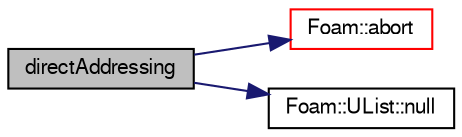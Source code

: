 digraph "directAddressing"
{
  bgcolor="transparent";
  edge [fontname="FreeSans",fontsize="10",labelfontname="FreeSans",labelfontsize="10"];
  node [fontname="FreeSans",fontsize="10",shape=record];
  rankdir="LR";
  Node71 [label="directAddressing",height=0.2,width=0.4,color="black", fillcolor="grey75", style="filled", fontcolor="black"];
  Node71 -> Node72 [color="midnightblue",fontsize="10",style="solid",fontname="FreeSans"];
  Node72 [label="Foam::abort",height=0.2,width=0.4,color="red",URL="$a21124.html#a447107a607d03e417307c203fa5fb44b"];
  Node71 -> Node115 [color="midnightblue",fontsize="10",style="solid",fontname="FreeSans"];
  Node115 [label="Foam::UList::null",height=0.2,width=0.4,color="black",URL="$a25698.html#a2e7322c7c1635b690832e63c56dde258",tooltip="Return a null UList. "];
}
